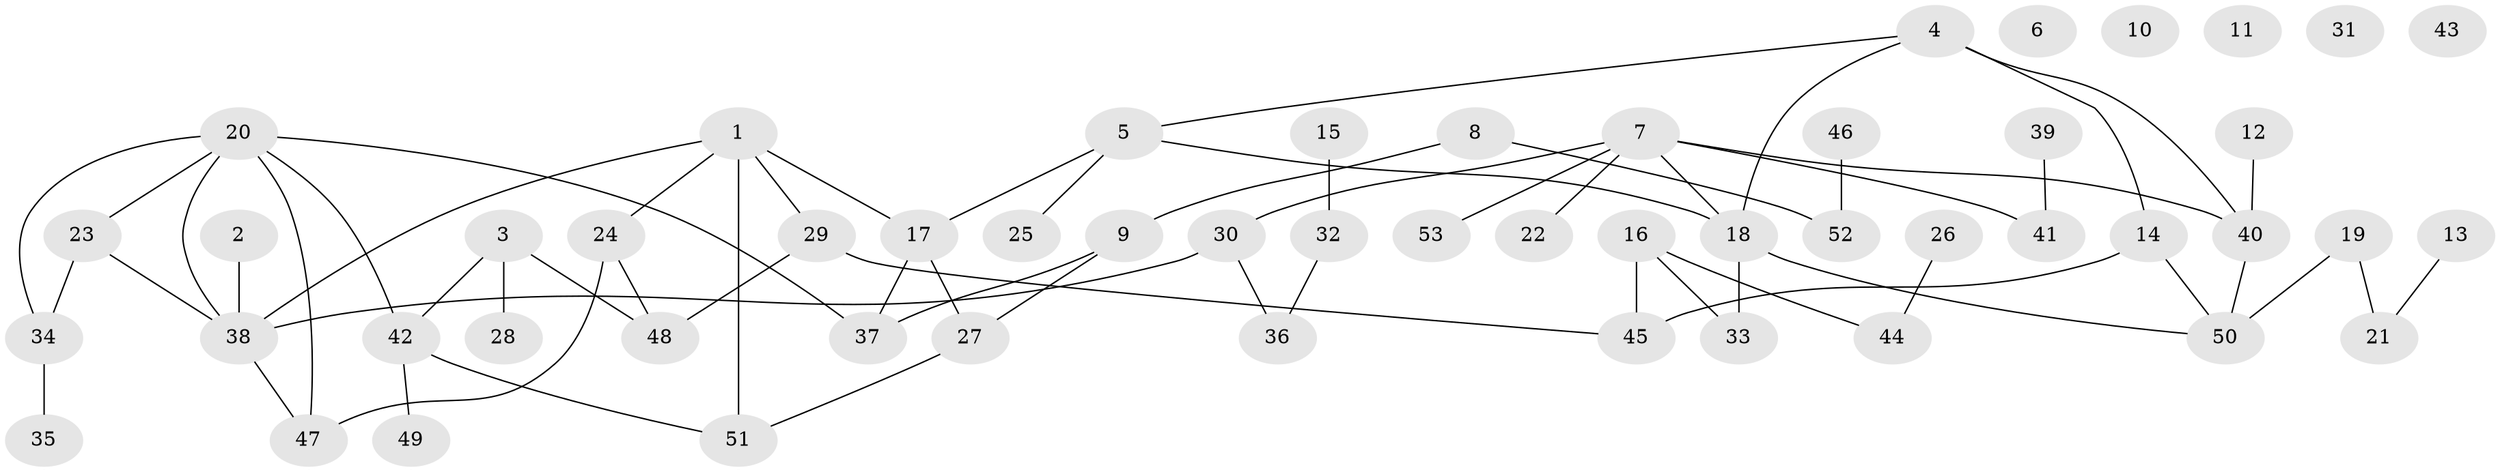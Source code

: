 // coarse degree distribution, {1: 0.5, 3: 0.11538461538461539, 0: 0.19230769230769232, 2: 0.07692307692307693, 7: 0.038461538461538464, 8: 0.038461538461538464, 5: 0.038461538461538464}
// Generated by graph-tools (version 1.1) at 2025/44/03/04/25 21:44:12]
// undirected, 53 vertices, 64 edges
graph export_dot {
graph [start="1"]
  node [color=gray90,style=filled];
  1;
  2;
  3;
  4;
  5;
  6;
  7;
  8;
  9;
  10;
  11;
  12;
  13;
  14;
  15;
  16;
  17;
  18;
  19;
  20;
  21;
  22;
  23;
  24;
  25;
  26;
  27;
  28;
  29;
  30;
  31;
  32;
  33;
  34;
  35;
  36;
  37;
  38;
  39;
  40;
  41;
  42;
  43;
  44;
  45;
  46;
  47;
  48;
  49;
  50;
  51;
  52;
  53;
  1 -- 17;
  1 -- 24;
  1 -- 29;
  1 -- 38;
  1 -- 51;
  2 -- 38;
  3 -- 28;
  3 -- 42;
  3 -- 48;
  4 -- 5;
  4 -- 14;
  4 -- 18;
  4 -- 40;
  5 -- 17;
  5 -- 18;
  5 -- 25;
  7 -- 18;
  7 -- 22;
  7 -- 30;
  7 -- 40;
  7 -- 41;
  7 -- 53;
  8 -- 9;
  8 -- 52;
  9 -- 27;
  9 -- 37;
  12 -- 40;
  13 -- 21;
  14 -- 45;
  14 -- 50;
  15 -- 32;
  16 -- 33;
  16 -- 44;
  16 -- 45;
  17 -- 27;
  17 -- 37;
  18 -- 33;
  18 -- 50;
  19 -- 21;
  19 -- 50;
  20 -- 23;
  20 -- 34;
  20 -- 37;
  20 -- 38;
  20 -- 42;
  20 -- 47;
  23 -- 34;
  23 -- 38;
  24 -- 47;
  24 -- 48;
  26 -- 44;
  27 -- 51;
  29 -- 45;
  29 -- 48;
  30 -- 36;
  30 -- 38;
  32 -- 36;
  34 -- 35;
  38 -- 47;
  39 -- 41;
  40 -- 50;
  42 -- 49;
  42 -- 51;
  46 -- 52;
}
